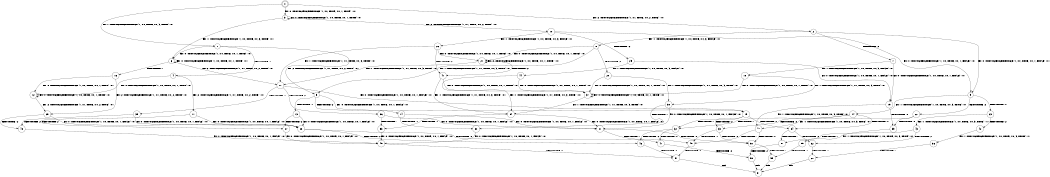 digraph BCG {
size = "7, 10.5";
center = TRUE;
node [shape = circle];
0 [peripheries = 2];
0 -> 1 [label = "EX !1 !ATOMIC_EXCH_BRANCH (1, +0, TRUE, +0, 3, TRUE) !:0:"];
0 -> 2 [label = "EX !2 !ATOMIC_EXCH_BRANCH (1, +1, TRUE, +0, 2, TRUE) !:0:"];
0 -> 3 [label = "EX !0 !ATOMIC_EXCH_BRANCH (1, +0, TRUE, +0, 1, TRUE) !:0:"];
1 -> 4 [label = "TERMINATE !1"];
1 -> 5 [label = "EX !2 !ATOMIC_EXCH_BRANCH (1, +1, TRUE, +0, 2, TRUE) !:0:"];
1 -> 6 [label = "EX !0 !ATOMIC_EXCH_BRANCH (1, +0, TRUE, +0, 1, TRUE) !:0:"];
2 -> 7 [label = "TERMINATE !2"];
2 -> 8 [label = "EX !1 !ATOMIC_EXCH_BRANCH (1, +0, TRUE, +0, 3, FALSE) !:0:"];
2 -> 9 [label = "EX !0 !ATOMIC_EXCH_BRANCH (1, +0, TRUE, +0, 1, FALSE) !:0:"];
3 -> 6 [label = "EX !1 !ATOMIC_EXCH_BRANCH (1, +0, TRUE, +0, 3, TRUE) !:0:"];
3 -> 10 [label = "EX !2 !ATOMIC_EXCH_BRANCH (1, +1, TRUE, +0, 2, TRUE) !:0:"];
3 -> 3 [label = "EX !0 !ATOMIC_EXCH_BRANCH (1, +0, TRUE, +0, 1, TRUE) !:0:"];
4 -> 11 [label = "EX !2 !ATOMIC_EXCH_BRANCH (1, +1, TRUE, +0, 2, TRUE) !:0:"];
4 -> 12 [label = "EX !0 !ATOMIC_EXCH_BRANCH (1, +0, TRUE, +0, 1, TRUE) !:0:"];
5 -> 13 [label = "TERMINATE !1"];
5 -> 14 [label = "TERMINATE !2"];
5 -> 15 [label = "EX !0 !ATOMIC_EXCH_BRANCH (1, +0, TRUE, +0, 1, FALSE) !:0:"];
6 -> 16 [label = "TERMINATE !1"];
6 -> 17 [label = "EX !2 !ATOMIC_EXCH_BRANCH (1, +1, TRUE, +0, 2, TRUE) !:0:"];
6 -> 6 [label = "EX !0 !ATOMIC_EXCH_BRANCH (1, +0, TRUE, +0, 1, TRUE) !:0:"];
7 -> 18 [label = "EX !1 !ATOMIC_EXCH_BRANCH (1, +0, TRUE, +0, 3, FALSE) !:0:"];
7 -> 19 [label = "EX !0 !ATOMIC_EXCH_BRANCH (1, +0, TRUE, +0, 1, FALSE) !:0:"];
8 -> 20 [label = "TERMINATE !2"];
8 -> 21 [label = "EX !0 !ATOMIC_EXCH_BRANCH (1, +0, TRUE, +0, 1, TRUE) !:0:"];
8 -> 5 [label = "EX !1 !ATOMIC_EXCH_BRANCH (1, +1, TRUE, +0, 3, TRUE) !:0:"];
9 -> 22 [label = "TERMINATE !2"];
9 -> 23 [label = "TERMINATE !0"];
9 -> 24 [label = "EX !1 !ATOMIC_EXCH_BRANCH (1, +0, TRUE, +0, 3, TRUE) !:0:"];
10 -> 25 [label = "TERMINATE !2"];
10 -> 26 [label = "EX !1 !ATOMIC_EXCH_BRANCH (1, +0, TRUE, +0, 3, FALSE) !:0:"];
10 -> 9 [label = "EX !0 !ATOMIC_EXCH_BRANCH (1, +0, TRUE, +0, 1, FALSE) !:0:"];
11 -> 27 [label = "TERMINATE !2"];
11 -> 28 [label = "EX !0 !ATOMIC_EXCH_BRANCH (1, +0, TRUE, +0, 1, FALSE) !:0:"];
12 -> 29 [label = "EX !2 !ATOMIC_EXCH_BRANCH (1, +1, TRUE, +0, 2, TRUE) !:0:"];
12 -> 12 [label = "EX !0 !ATOMIC_EXCH_BRANCH (1, +0, TRUE, +0, 1, TRUE) !:0:"];
13 -> 27 [label = "TERMINATE !2"];
13 -> 28 [label = "EX !0 !ATOMIC_EXCH_BRANCH (1, +0, TRUE, +0, 1, FALSE) !:0:"];
14 -> 30 [label = "TERMINATE !1"];
14 -> 31 [label = "EX !0 !ATOMIC_EXCH_BRANCH (1, +0, TRUE, +0, 1, FALSE) !:0:"];
15 -> 32 [label = "TERMINATE !1"];
15 -> 33 [label = "TERMINATE !2"];
15 -> 34 [label = "TERMINATE !0"];
16 -> 29 [label = "EX !2 !ATOMIC_EXCH_BRANCH (1, +1, TRUE, +0, 2, TRUE) !:0:"];
16 -> 12 [label = "EX !0 !ATOMIC_EXCH_BRANCH (1, +0, TRUE, +0, 1, TRUE) !:0:"];
17 -> 35 [label = "TERMINATE !1"];
17 -> 36 [label = "TERMINATE !2"];
17 -> 15 [label = "EX !0 !ATOMIC_EXCH_BRANCH (1, +0, TRUE, +0, 1, FALSE) !:0:"];
18 -> 37 [label = "EX !0 !ATOMIC_EXCH_BRANCH (1, +0, TRUE, +0, 1, TRUE) !:0:"];
18 -> 38 [label = "EX !1 !ATOMIC_EXCH_BRANCH (1, +1, TRUE, +0, 3, TRUE) !:0:"];
19 -> 39 [label = "TERMINATE !0"];
19 -> 40 [label = "EX !1 !ATOMIC_EXCH_BRANCH (1, +0, TRUE, +0, 3, TRUE) !:0:"];
20 -> 37 [label = "EX !0 !ATOMIC_EXCH_BRANCH (1, +0, TRUE, +0, 1, TRUE) !:0:"];
20 -> 38 [label = "EX !1 !ATOMIC_EXCH_BRANCH (1, +1, TRUE, +0, 3, TRUE) !:0:"];
21 -> 41 [label = "TERMINATE !2"];
21 -> 17 [label = "EX !1 !ATOMIC_EXCH_BRANCH (1, +1, TRUE, +0, 3, TRUE) !:0:"];
21 -> 21 [label = "EX !0 !ATOMIC_EXCH_BRANCH (1, +0, TRUE, +0, 1, TRUE) !:0:"];
22 -> 39 [label = "TERMINATE !0"];
22 -> 40 [label = "EX !1 !ATOMIC_EXCH_BRANCH (1, +0, TRUE, +0, 3, TRUE) !:0:"];
23 -> 42 [label = "TERMINATE !2"];
23 -> 43 [label = "EX !1 !ATOMIC_EXCH_BRANCH (1, +0, TRUE, +0, 3, TRUE) !:1:"];
24 -> 32 [label = "TERMINATE !1"];
24 -> 33 [label = "TERMINATE !2"];
24 -> 34 [label = "TERMINATE !0"];
25 -> 44 [label = "EX !1 !ATOMIC_EXCH_BRANCH (1, +0, TRUE, +0, 3, FALSE) !:0:"];
25 -> 19 [label = "EX !0 !ATOMIC_EXCH_BRANCH (1, +0, TRUE, +0, 1, FALSE) !:0:"];
26 -> 41 [label = "TERMINATE !2"];
26 -> 17 [label = "EX !1 !ATOMIC_EXCH_BRANCH (1, +1, TRUE, +0, 3, TRUE) !:0:"];
26 -> 21 [label = "EX !0 !ATOMIC_EXCH_BRANCH (1, +0, TRUE, +0, 1, TRUE) !:0:"];
27 -> 45 [label = "EX !0 !ATOMIC_EXCH_BRANCH (1, +0, TRUE, +0, 1, FALSE) !:0:"];
28 -> 46 [label = "TERMINATE !2"];
28 -> 47 [label = "TERMINATE !0"];
29 -> 48 [label = "TERMINATE !2"];
29 -> 28 [label = "EX !0 !ATOMIC_EXCH_BRANCH (1, +0, TRUE, +0, 1, FALSE) !:0:"];
30 -> 45 [label = "EX !0 !ATOMIC_EXCH_BRANCH (1, +0, TRUE, +0, 1, FALSE) !:0:"];
31 -> 49 [label = "TERMINATE !1"];
31 -> 50 [label = "TERMINATE !0"];
32 -> 46 [label = "TERMINATE !2"];
32 -> 47 [label = "TERMINATE !0"];
33 -> 49 [label = "TERMINATE !1"];
33 -> 50 [label = "TERMINATE !0"];
34 -> 51 [label = "TERMINATE !1"];
34 -> 52 [label = "TERMINATE !2"];
35 -> 48 [label = "TERMINATE !2"];
35 -> 28 [label = "EX !0 !ATOMIC_EXCH_BRANCH (1, +0, TRUE, +0, 1, FALSE) !:0:"];
36 -> 53 [label = "TERMINATE !1"];
36 -> 31 [label = "EX !0 !ATOMIC_EXCH_BRANCH (1, +0, TRUE, +0, 1, FALSE) !:0:"];
37 -> 54 [label = "EX !1 !ATOMIC_EXCH_BRANCH (1, +1, TRUE, +0, 3, TRUE) !:0:"];
37 -> 37 [label = "EX !0 !ATOMIC_EXCH_BRANCH (1, +0, TRUE, +0, 1, TRUE) !:0:"];
38 -> 30 [label = "TERMINATE !1"];
38 -> 31 [label = "EX !0 !ATOMIC_EXCH_BRANCH (1, +0, TRUE, +0, 1, FALSE) !:0:"];
39 -> 55 [label = "EX !1 !ATOMIC_EXCH_BRANCH (1, +0, TRUE, +0, 3, TRUE) !:2:"];
40 -> 49 [label = "TERMINATE !1"];
40 -> 50 [label = "TERMINATE !0"];
41 -> 54 [label = "EX !1 !ATOMIC_EXCH_BRANCH (1, +1, TRUE, +0, 3, TRUE) !:0:"];
41 -> 37 [label = "EX !0 !ATOMIC_EXCH_BRANCH (1, +0, TRUE, +0, 1, TRUE) !:0:"];
42 -> 56 [label = "EX !1 !ATOMIC_EXCH_BRANCH (1, +0, TRUE, +0, 3, TRUE) !:1:"];
43 -> 51 [label = "TERMINATE !1"];
43 -> 52 [label = "TERMINATE !2"];
44 -> 54 [label = "EX !1 !ATOMIC_EXCH_BRANCH (1, +1, TRUE, +0, 3, TRUE) !:0:"];
44 -> 37 [label = "EX !0 !ATOMIC_EXCH_BRANCH (1, +0, TRUE, +0, 1, TRUE) !:0:"];
45 -> 57 [label = "TERMINATE !0"];
46 -> 57 [label = "TERMINATE !0"];
47 -> 58 [label = "TERMINATE !2"];
48 -> 45 [label = "EX !0 !ATOMIC_EXCH_BRANCH (1, +0, TRUE, +0, 1, FALSE) !:0:"];
49 -> 57 [label = "TERMINATE !0"];
50 -> 59 [label = "TERMINATE !1"];
51 -> 58 [label = "TERMINATE !2"];
52 -> 60 [label = "TERMINATE !1"];
53 -> 45 [label = "EX !0 !ATOMIC_EXCH_BRANCH (1, +0, TRUE, +0, 1, FALSE) !:0:"];
54 -> 53 [label = "TERMINATE !1"];
54 -> 31 [label = "EX !0 !ATOMIC_EXCH_BRANCH (1, +0, TRUE, +0, 1, FALSE) !:0:"];
55 -> 59 [label = "TERMINATE !1"];
56 -> 60 [label = "TERMINATE !1"];
57 -> 61 [label = "exit"];
58 -> 61 [label = "exit"];
59 -> 61 [label = "exit"];
60 -> 61 [label = "exit"];
}
